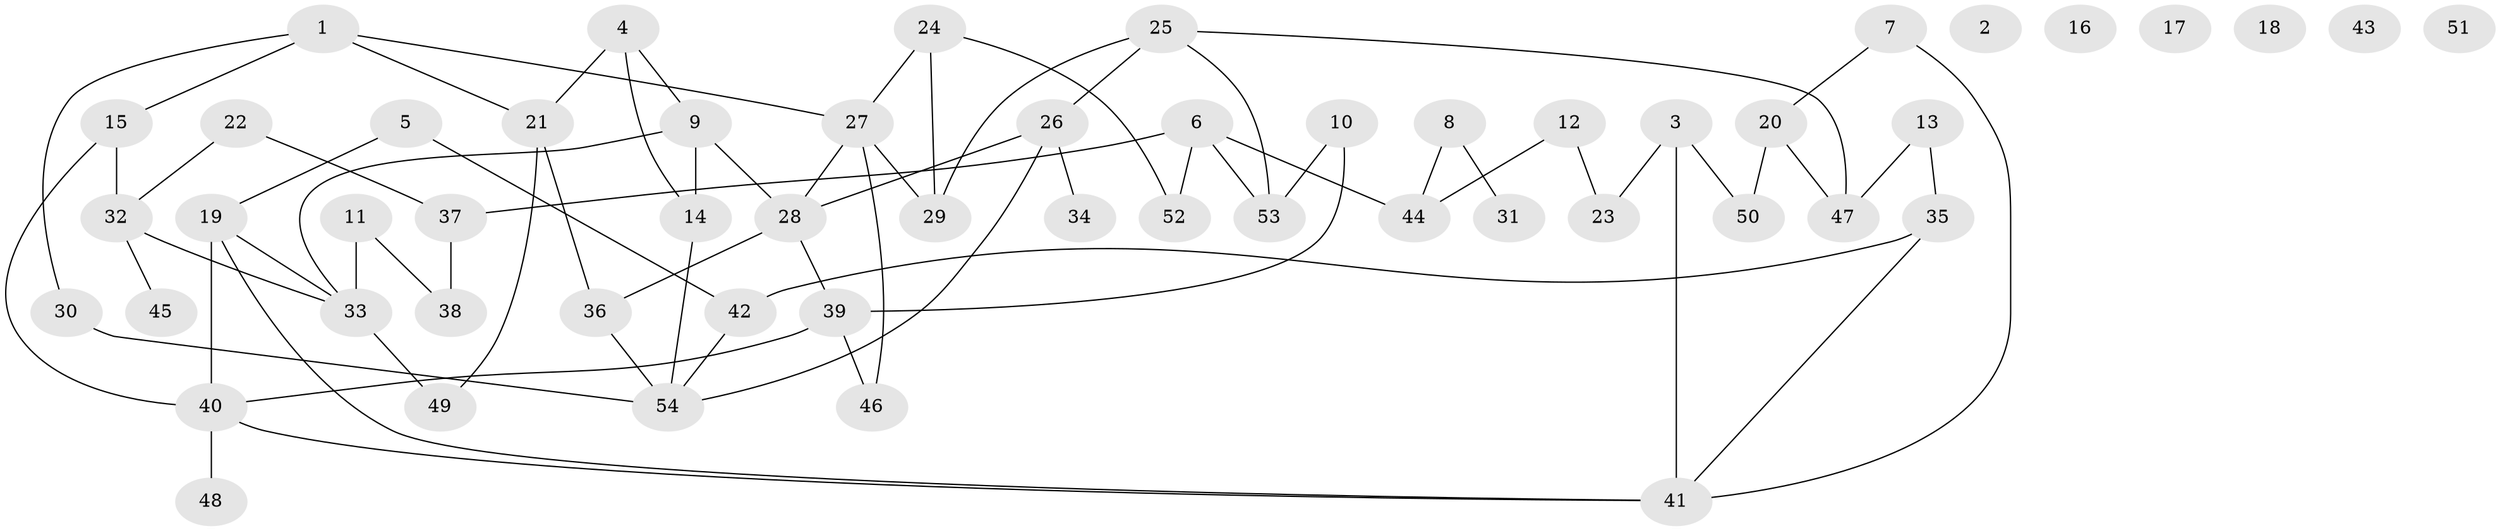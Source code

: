 // coarse degree distribution, {3: 0.3333333333333333, 6: 0.07407407407407407, 4: 0.1111111111111111, 5: 0.2222222222222222, 2: 0.07407407407407407, 1: 0.14814814814814814, 7: 0.037037037037037035}
// Generated by graph-tools (version 1.1) at 2025/35/03/04/25 23:35:43]
// undirected, 54 vertices, 71 edges
graph export_dot {
  node [color=gray90,style=filled];
  1;
  2;
  3;
  4;
  5;
  6;
  7;
  8;
  9;
  10;
  11;
  12;
  13;
  14;
  15;
  16;
  17;
  18;
  19;
  20;
  21;
  22;
  23;
  24;
  25;
  26;
  27;
  28;
  29;
  30;
  31;
  32;
  33;
  34;
  35;
  36;
  37;
  38;
  39;
  40;
  41;
  42;
  43;
  44;
  45;
  46;
  47;
  48;
  49;
  50;
  51;
  52;
  53;
  54;
  1 -- 15;
  1 -- 21;
  1 -- 27;
  1 -- 30;
  3 -- 23;
  3 -- 41;
  3 -- 50;
  4 -- 9;
  4 -- 14;
  4 -- 21;
  5 -- 19;
  5 -- 42;
  6 -- 37;
  6 -- 44;
  6 -- 52;
  6 -- 53;
  7 -- 20;
  7 -- 41;
  8 -- 31;
  8 -- 44;
  9 -- 14;
  9 -- 28;
  9 -- 33;
  10 -- 39;
  10 -- 53;
  11 -- 33;
  11 -- 38;
  12 -- 23;
  12 -- 44;
  13 -- 35;
  13 -- 47;
  14 -- 54;
  15 -- 32;
  15 -- 40;
  19 -- 33;
  19 -- 40;
  19 -- 41;
  20 -- 47;
  20 -- 50;
  21 -- 36;
  21 -- 49;
  22 -- 32;
  22 -- 37;
  24 -- 27;
  24 -- 29;
  24 -- 52;
  25 -- 26;
  25 -- 29;
  25 -- 47;
  25 -- 53;
  26 -- 28;
  26 -- 34;
  26 -- 54;
  27 -- 28;
  27 -- 29;
  27 -- 46;
  28 -- 36;
  28 -- 39;
  30 -- 54;
  32 -- 33;
  32 -- 45;
  33 -- 49;
  35 -- 41;
  35 -- 42;
  36 -- 54;
  37 -- 38;
  39 -- 40;
  39 -- 46;
  40 -- 41;
  40 -- 48;
  42 -- 54;
}

